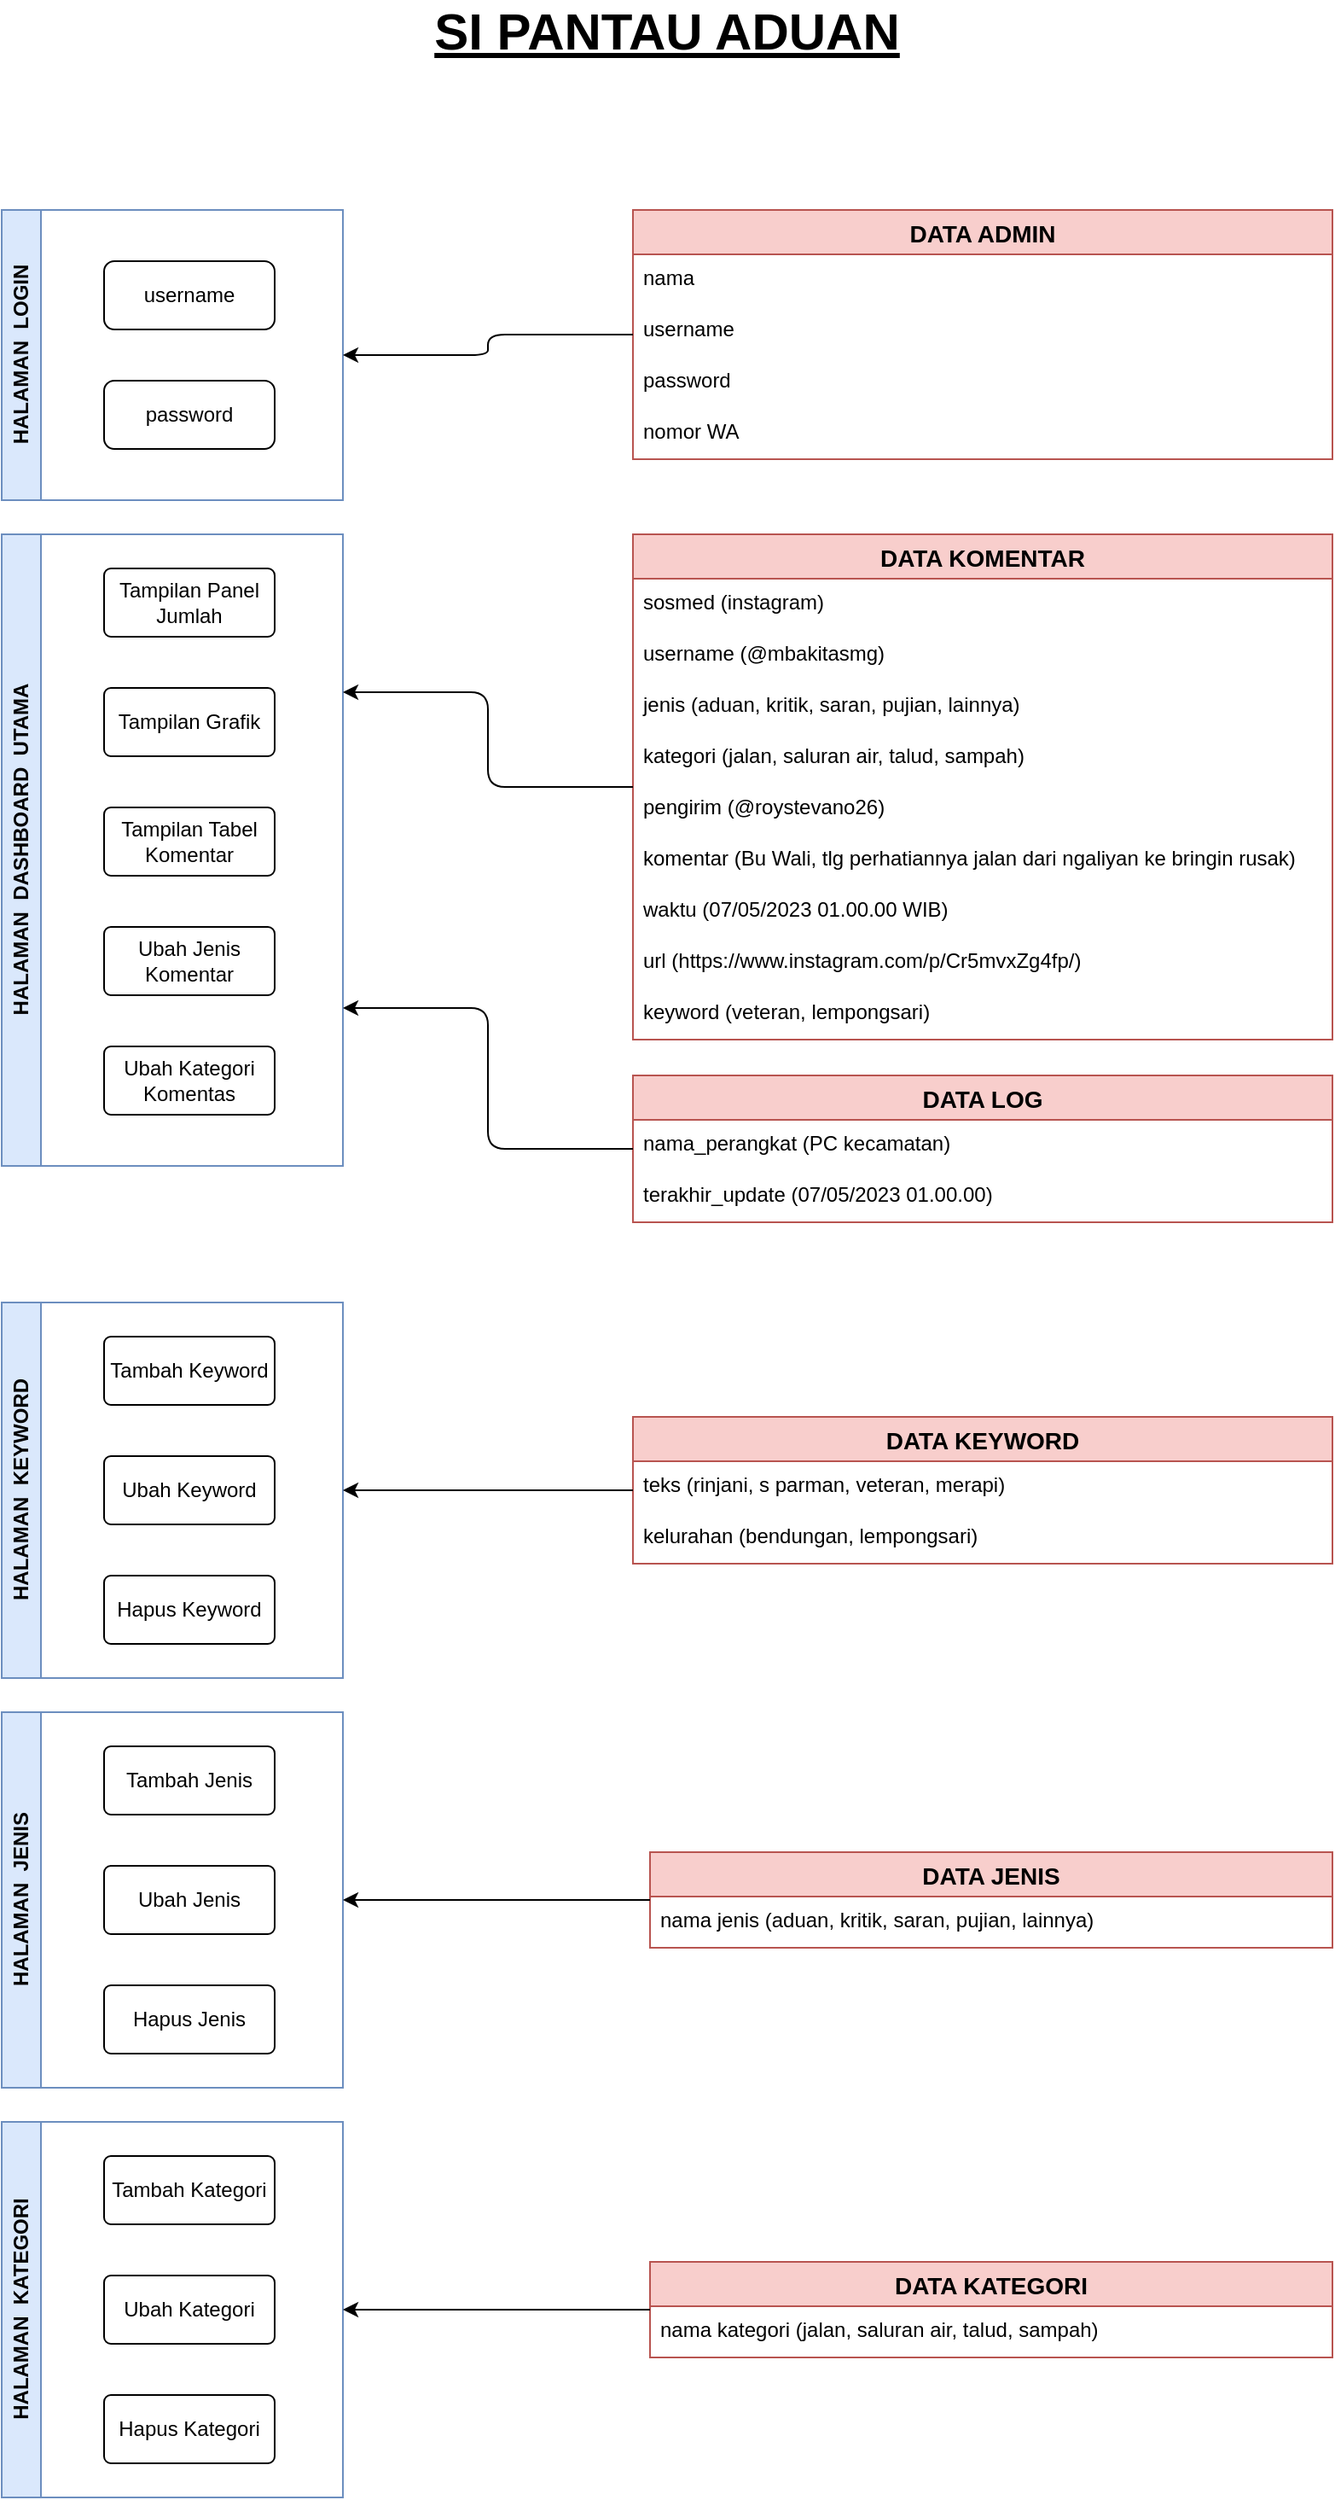 <mxfile version="20.8.23" type="github">
  <diagram name="Page-1" id="fVVjiYOLdEUY9FC_VoC7">
    <mxGraphModel dx="1434" dy="1888" grid="1" gridSize="10" guides="1" tooltips="1" connect="1" arrows="1" fold="1" page="1" pageScale="1" pageWidth="850" pageHeight="1100" math="0" shadow="0">
      <root>
        <mxCell id="0" />
        <mxCell id="1" parent="0" />
        <mxCell id="ikwo513gBpJAwrxkAki0-43" value="DATA KOMENTAR" style="swimlane;fontStyle=1;childLayout=stackLayout;horizontal=1;startSize=26;horizontalStack=0;resizeParent=1;resizeParentMax=0;resizeLast=0;collapsible=1;marginBottom=0;align=center;fontSize=14;fillColor=#f8cecc;strokeColor=#b85450;" vertex="1" parent="1">
          <mxGeometry x="405" y="-170" width="410" height="296" as="geometry" />
        </mxCell>
        <mxCell id="ikwo513gBpJAwrxkAki0-44" value="sosmed (instagram)" style="text;strokeColor=none;fillColor=none;spacingLeft=4;spacingRight=4;overflow=hidden;rotatable=0;points=[[0,0.5],[1,0.5]];portConstraint=eastwest;fontSize=12;" vertex="1" parent="ikwo513gBpJAwrxkAki0-43">
          <mxGeometry y="26" width="410" height="30" as="geometry" />
        </mxCell>
        <mxCell id="ikwo513gBpJAwrxkAki0-45" value="username (@mbakitasmg)" style="text;strokeColor=none;fillColor=none;spacingLeft=4;spacingRight=4;overflow=hidden;rotatable=0;points=[[0,0.5],[1,0.5]];portConstraint=eastwest;fontSize=12;" vertex="1" parent="ikwo513gBpJAwrxkAki0-43">
          <mxGeometry y="56" width="410" height="30" as="geometry" />
        </mxCell>
        <mxCell id="ikwo513gBpJAwrxkAki0-46" value="jenis (aduan, kritik, saran, pujian, lainnya)" style="text;strokeColor=none;fillColor=none;spacingLeft=4;spacingRight=4;overflow=hidden;rotatable=0;points=[[0,0.5],[1,0.5]];portConstraint=eastwest;fontSize=12;" vertex="1" parent="ikwo513gBpJAwrxkAki0-43">
          <mxGeometry y="86" width="410" height="30" as="geometry" />
        </mxCell>
        <mxCell id="ikwo513gBpJAwrxkAki0-47" value="kategori (jalan, saluran air, talud, sampah)" style="text;strokeColor=none;fillColor=none;spacingLeft=4;spacingRight=4;overflow=hidden;rotatable=0;points=[[0,0.5],[1,0.5]];portConstraint=eastwest;fontSize=12;" vertex="1" parent="ikwo513gBpJAwrxkAki0-43">
          <mxGeometry y="116" width="410" height="30" as="geometry" />
        </mxCell>
        <mxCell id="ikwo513gBpJAwrxkAki0-49" value="pengirim (@roystevano26)" style="text;strokeColor=none;fillColor=none;spacingLeft=4;spacingRight=4;overflow=hidden;rotatable=0;points=[[0,0.5],[1,0.5]];portConstraint=eastwest;fontSize=12;" vertex="1" parent="ikwo513gBpJAwrxkAki0-43">
          <mxGeometry y="146" width="410" height="30" as="geometry" />
        </mxCell>
        <mxCell id="ikwo513gBpJAwrxkAki0-50" value="komentar (Bu Wali, tlg perhatiannya jalan dari ngaliyan ke bringin rusak)" style="text;strokeColor=none;fillColor=none;spacingLeft=4;spacingRight=4;overflow=hidden;rotatable=0;points=[[0,0.5],[1,0.5]];portConstraint=eastwest;fontSize=12;" vertex="1" parent="ikwo513gBpJAwrxkAki0-43">
          <mxGeometry y="176" width="410" height="30" as="geometry" />
        </mxCell>
        <mxCell id="ikwo513gBpJAwrxkAki0-51" value="waktu (07/05/2023 01.00.00 WIB)" style="text;strokeColor=none;fillColor=none;spacingLeft=4;spacingRight=4;overflow=hidden;rotatable=0;points=[[0,0.5],[1,0.5]];portConstraint=eastwest;fontSize=12;" vertex="1" parent="ikwo513gBpJAwrxkAki0-43">
          <mxGeometry y="206" width="410" height="30" as="geometry" />
        </mxCell>
        <mxCell id="ikwo513gBpJAwrxkAki0-52" value="url (https://www.instagram.com/p/Cr5mvxZg4fp/)" style="text;strokeColor=none;fillColor=none;spacingLeft=4;spacingRight=4;overflow=hidden;rotatable=0;points=[[0,0.5],[1,0.5]];portConstraint=eastwest;fontSize=12;" vertex="1" parent="ikwo513gBpJAwrxkAki0-43">
          <mxGeometry y="236" width="410" height="30" as="geometry" />
        </mxCell>
        <mxCell id="ikwo513gBpJAwrxkAki0-75" value="keyword (veteran, lempongsari)" style="text;strokeColor=none;fillColor=none;spacingLeft=4;spacingRight=4;overflow=hidden;rotatable=0;points=[[0,0.5],[1,0.5]];portConstraint=eastwest;fontSize=12;" vertex="1" parent="ikwo513gBpJAwrxkAki0-43">
          <mxGeometry y="266" width="410" height="30" as="geometry" />
        </mxCell>
        <mxCell id="ikwo513gBpJAwrxkAki0-56" value="HALAMAN&amp;nbsp; LOGIN" style="swimlane;horizontal=0;whiteSpace=wrap;html=1;rounded=0;fillColor=#dae8fc;strokeColor=#6c8ebf;" vertex="1" parent="1">
          <mxGeometry x="35" y="-360" width="200" height="170" as="geometry">
            <mxRectangle x="10" y="-360" width="40" height="130" as="alternateBounds" />
          </mxGeometry>
        </mxCell>
        <mxCell id="ikwo513gBpJAwrxkAki0-13" value="username" style="whiteSpace=wrap;html=1;align=center;rounded=1;" vertex="1" parent="ikwo513gBpJAwrxkAki0-56">
          <mxGeometry x="60" y="30" width="100" height="40" as="geometry" />
        </mxCell>
        <mxCell id="ikwo513gBpJAwrxkAki0-14" value="password" style="whiteSpace=wrap;html=1;align=center;rounded=1;" vertex="1" parent="ikwo513gBpJAwrxkAki0-56">
          <mxGeometry x="60" y="100" width="100" height="40" as="geometry" />
        </mxCell>
        <mxCell id="ikwo513gBpJAwrxkAki0-59" value="DATA ADMIN" style="swimlane;fontStyle=1;childLayout=stackLayout;horizontal=1;startSize=26;horizontalStack=0;resizeParent=1;resizeParentMax=0;resizeLast=0;collapsible=1;marginBottom=0;align=center;fontSize=14;fillColor=#f8cecc;strokeColor=#b85450;" vertex="1" parent="1">
          <mxGeometry x="405" y="-360" width="410" height="146" as="geometry" />
        </mxCell>
        <mxCell id="ikwo513gBpJAwrxkAki0-60" value="nama" style="text;strokeColor=none;fillColor=none;spacingLeft=4;spacingRight=4;overflow=hidden;rotatable=0;points=[[0,0.5],[1,0.5]];portConstraint=eastwest;fontSize=12;" vertex="1" parent="ikwo513gBpJAwrxkAki0-59">
          <mxGeometry y="26" width="410" height="30" as="geometry" />
        </mxCell>
        <mxCell id="ikwo513gBpJAwrxkAki0-61" value="username" style="text;strokeColor=none;fillColor=none;spacingLeft=4;spacingRight=4;overflow=hidden;rotatable=0;points=[[0,0.5],[1,0.5]];portConstraint=eastwest;fontSize=12;" vertex="1" parent="ikwo513gBpJAwrxkAki0-59">
          <mxGeometry y="56" width="410" height="30" as="geometry" />
        </mxCell>
        <mxCell id="ikwo513gBpJAwrxkAki0-62" value="password" style="text;strokeColor=none;fillColor=none;spacingLeft=4;spacingRight=4;overflow=hidden;rotatable=0;points=[[0,0.5],[1,0.5]];portConstraint=eastwest;fontSize=12;" vertex="1" parent="ikwo513gBpJAwrxkAki0-59">
          <mxGeometry y="86" width="410" height="30" as="geometry" />
        </mxCell>
        <mxCell id="ikwo513gBpJAwrxkAki0-63" value="nomor WA" style="text;strokeColor=none;fillColor=none;spacingLeft=4;spacingRight=4;overflow=hidden;rotatable=0;points=[[0,0.5],[1,0.5]];portConstraint=eastwest;fontSize=12;" vertex="1" parent="ikwo513gBpJAwrxkAki0-59">
          <mxGeometry y="116" width="410" height="30" as="geometry" />
        </mxCell>
        <mxCell id="ikwo513gBpJAwrxkAki0-64" value="HALAMAN&amp;nbsp; DASHBOARD&amp;nbsp; UTAMA" style="swimlane;horizontal=0;whiteSpace=wrap;html=1;rounded=0;fillColor=#dae8fc;strokeColor=#6c8ebf;" vertex="1" parent="1">
          <mxGeometry x="35" y="-170" width="200" height="370" as="geometry" />
        </mxCell>
        <mxCell id="ikwo513gBpJAwrxkAki0-40" value="Tampilan Grafik" style="rounded=1;arcSize=10;whiteSpace=wrap;html=1;align=center;" vertex="1" parent="ikwo513gBpJAwrxkAki0-64">
          <mxGeometry x="60" y="90" width="100" height="40" as="geometry" />
        </mxCell>
        <mxCell id="ikwo513gBpJAwrxkAki0-39" value="Tampilan Tabel Komentar" style="rounded=1;arcSize=10;whiteSpace=wrap;html=1;align=center;" vertex="1" parent="ikwo513gBpJAwrxkAki0-64">
          <mxGeometry x="60" y="160" width="100" height="40" as="geometry" />
        </mxCell>
        <mxCell id="ikwo513gBpJAwrxkAki0-65" value="Tampilan Panel Jumlah" style="rounded=1;arcSize=10;whiteSpace=wrap;html=1;align=center;" vertex="1" parent="ikwo513gBpJAwrxkAki0-64">
          <mxGeometry x="60" y="20" width="100" height="40" as="geometry" />
        </mxCell>
        <mxCell id="ikwo513gBpJAwrxkAki0-92" value="Ubah Jenis Komentar" style="rounded=1;arcSize=10;whiteSpace=wrap;html=1;align=center;" vertex="1" parent="ikwo513gBpJAwrxkAki0-64">
          <mxGeometry x="60" y="230" width="100" height="40" as="geometry" />
        </mxCell>
        <mxCell id="ikwo513gBpJAwrxkAki0-93" value="Ubah Kategori Komentas" style="rounded=1;arcSize=10;whiteSpace=wrap;html=1;align=center;" vertex="1" parent="ikwo513gBpJAwrxkAki0-64">
          <mxGeometry x="60" y="300" width="100" height="40" as="geometry" />
        </mxCell>
        <mxCell id="ikwo513gBpJAwrxkAki0-66" value="DATA LOG" style="swimlane;fontStyle=1;childLayout=stackLayout;horizontal=1;startSize=26;horizontalStack=0;resizeParent=1;resizeParentMax=0;resizeLast=0;collapsible=1;marginBottom=0;align=center;fontSize=14;fillColor=#f8cecc;strokeColor=#b85450;" vertex="1" parent="1">
          <mxGeometry x="405" y="147" width="410" height="86" as="geometry" />
        </mxCell>
        <mxCell id="ikwo513gBpJAwrxkAki0-67" value="nama_perangkat (PC kecamatan)" style="text;strokeColor=none;fillColor=none;spacingLeft=4;spacingRight=4;overflow=hidden;rotatable=0;points=[[0,0.5],[1,0.5]];portConstraint=eastwest;fontSize=12;" vertex="1" parent="ikwo513gBpJAwrxkAki0-66">
          <mxGeometry y="26" width="410" height="30" as="geometry" />
        </mxCell>
        <mxCell id="ikwo513gBpJAwrxkAki0-68" value="terakhir_update (07/05/2023 01.00.00)" style="text;strokeColor=none;fillColor=none;spacingLeft=4;spacingRight=4;overflow=hidden;rotatable=0;points=[[0,0.5],[1,0.5]];portConstraint=eastwest;fontSize=12;" vertex="1" parent="ikwo513gBpJAwrxkAki0-66">
          <mxGeometry y="56" width="410" height="30" as="geometry" />
        </mxCell>
        <mxCell id="ikwo513gBpJAwrxkAki0-71" value="HALAMAN&amp;nbsp; KEYWORD" style="swimlane;horizontal=0;whiteSpace=wrap;html=1;rounded=0;fillColor=#dae8fc;strokeColor=#6c8ebf;" vertex="1" parent="1">
          <mxGeometry x="35" y="280" width="200" height="220" as="geometry" />
        </mxCell>
        <mxCell id="ikwo513gBpJAwrxkAki0-16" value="Tambah Keyword" style="rounded=1;arcSize=10;whiteSpace=wrap;html=1;align=center;" vertex="1" parent="ikwo513gBpJAwrxkAki0-71">
          <mxGeometry x="60" y="20" width="100" height="40" as="geometry" />
        </mxCell>
        <mxCell id="ikwo513gBpJAwrxkAki0-20" value="Ubah Keyword" style="rounded=1;arcSize=10;whiteSpace=wrap;html=1;align=center;" vertex="1" parent="ikwo513gBpJAwrxkAki0-71">
          <mxGeometry x="60" y="90" width="100" height="40" as="geometry" />
        </mxCell>
        <mxCell id="ikwo513gBpJAwrxkAki0-21" value="Hapus Keyword" style="rounded=1;arcSize=10;whiteSpace=wrap;html=1;align=center;" vertex="1" parent="ikwo513gBpJAwrxkAki0-71">
          <mxGeometry x="60" y="160" width="100" height="40" as="geometry" />
        </mxCell>
        <mxCell id="ikwo513gBpJAwrxkAki0-72" value="DATA KEYWORD" style="swimlane;fontStyle=1;childLayout=stackLayout;horizontal=1;startSize=26;horizontalStack=0;resizeParent=1;resizeParentMax=0;resizeLast=0;collapsible=1;marginBottom=0;align=center;fontSize=14;fillColor=#f8cecc;strokeColor=#b85450;" vertex="1" parent="1">
          <mxGeometry x="405" y="347" width="410" height="86" as="geometry" />
        </mxCell>
        <mxCell id="ikwo513gBpJAwrxkAki0-73" value="teks (rinjani, s parman, veteran, merapi)" style="text;strokeColor=none;fillColor=none;spacingLeft=4;spacingRight=4;overflow=hidden;rotatable=0;points=[[0,0.5],[1,0.5]];portConstraint=eastwest;fontSize=12;" vertex="1" parent="ikwo513gBpJAwrxkAki0-72">
          <mxGeometry y="26" width="410" height="30" as="geometry" />
        </mxCell>
        <mxCell id="ikwo513gBpJAwrxkAki0-76" value="kelurahan (bendungan, lempongsari)" style="text;strokeColor=none;fillColor=none;spacingLeft=4;spacingRight=4;overflow=hidden;rotatable=0;points=[[0,0.5],[1,0.5]];portConstraint=eastwest;fontSize=12;" vertex="1" parent="ikwo513gBpJAwrxkAki0-72">
          <mxGeometry y="56" width="410" height="30" as="geometry" />
        </mxCell>
        <mxCell id="ikwo513gBpJAwrxkAki0-77" value="HALAMAN&amp;nbsp; JENIS" style="swimlane;horizontal=0;whiteSpace=wrap;html=1;rounded=0;fillColor=#dae8fc;strokeColor=#6c8ebf;" vertex="1" parent="1">
          <mxGeometry x="35" y="520" width="200" height="220" as="geometry" />
        </mxCell>
        <mxCell id="ikwo513gBpJAwrxkAki0-78" value="Tambah Jenis" style="rounded=1;arcSize=10;whiteSpace=wrap;html=1;align=center;" vertex="1" parent="ikwo513gBpJAwrxkAki0-77">
          <mxGeometry x="60" y="20" width="100" height="40" as="geometry" />
        </mxCell>
        <mxCell id="ikwo513gBpJAwrxkAki0-79" value="Ubah Jenis" style="rounded=1;arcSize=10;whiteSpace=wrap;html=1;align=center;" vertex="1" parent="ikwo513gBpJAwrxkAki0-77">
          <mxGeometry x="60" y="90" width="100" height="40" as="geometry" />
        </mxCell>
        <mxCell id="ikwo513gBpJAwrxkAki0-80" value="Hapus Jenis" style="rounded=1;arcSize=10;whiteSpace=wrap;html=1;align=center;" vertex="1" parent="ikwo513gBpJAwrxkAki0-77">
          <mxGeometry x="60" y="160" width="100" height="40" as="geometry" />
        </mxCell>
        <mxCell id="ikwo513gBpJAwrxkAki0-81" value="DATA JENIS" style="swimlane;fontStyle=1;childLayout=stackLayout;horizontal=1;startSize=26;horizontalStack=0;resizeParent=1;resizeParentMax=0;resizeLast=0;collapsible=1;marginBottom=0;align=center;fontSize=14;fillColor=#f8cecc;strokeColor=#b85450;" vertex="1" parent="1">
          <mxGeometry x="415" y="602" width="400" height="56" as="geometry" />
        </mxCell>
        <mxCell id="ikwo513gBpJAwrxkAki0-82" value="nama jenis (aduan, kritik, saran, pujian, lainnya)" style="text;strokeColor=none;fillColor=none;spacingLeft=4;spacingRight=4;overflow=hidden;rotatable=0;points=[[0,0.5],[1,0.5]];portConstraint=eastwest;fontSize=12;" vertex="1" parent="ikwo513gBpJAwrxkAki0-81">
          <mxGeometry y="26" width="400" height="30" as="geometry" />
        </mxCell>
        <mxCell id="ikwo513gBpJAwrxkAki0-84" value="HALAMAN&amp;nbsp; KATEGORI" style="swimlane;horizontal=0;whiteSpace=wrap;html=1;rounded=0;fillColor=#dae8fc;strokeColor=#6c8ebf;" vertex="1" parent="1">
          <mxGeometry x="35" y="760" width="200" height="220" as="geometry" />
        </mxCell>
        <mxCell id="ikwo513gBpJAwrxkAki0-85" value="Tambah Kategori" style="rounded=1;arcSize=10;whiteSpace=wrap;html=1;align=center;" vertex="1" parent="ikwo513gBpJAwrxkAki0-84">
          <mxGeometry x="60" y="20" width="100" height="40" as="geometry" />
        </mxCell>
        <mxCell id="ikwo513gBpJAwrxkAki0-86" value="Ubah Kategori" style="rounded=1;arcSize=10;whiteSpace=wrap;html=1;align=center;" vertex="1" parent="ikwo513gBpJAwrxkAki0-84">
          <mxGeometry x="60" y="90" width="100" height="40" as="geometry" />
        </mxCell>
        <mxCell id="ikwo513gBpJAwrxkAki0-87" value="Hapus Kategori" style="rounded=1;arcSize=10;whiteSpace=wrap;html=1;align=center;" vertex="1" parent="ikwo513gBpJAwrxkAki0-84">
          <mxGeometry x="60" y="160" width="100" height="40" as="geometry" />
        </mxCell>
        <mxCell id="ikwo513gBpJAwrxkAki0-88" value="DATA KATEGORI" style="swimlane;fontStyle=1;childLayout=stackLayout;horizontal=1;startSize=26;horizontalStack=0;resizeParent=1;resizeParentMax=0;resizeLast=0;collapsible=1;marginBottom=0;align=center;fontSize=14;fillColor=#f8cecc;strokeColor=#b85450;" vertex="1" parent="1">
          <mxGeometry x="415" y="842" width="400" height="56" as="geometry" />
        </mxCell>
        <mxCell id="ikwo513gBpJAwrxkAki0-89" value="nama kategori (jalan, saluran air, talud, sampah)" style="text;strokeColor=none;fillColor=none;spacingLeft=4;spacingRight=4;overflow=hidden;rotatable=0;points=[[0,0.5],[1,0.5]];portConstraint=eastwest;fontSize=12;" vertex="1" parent="ikwo513gBpJAwrxkAki0-88">
          <mxGeometry y="26" width="400" height="30" as="geometry" />
        </mxCell>
        <mxCell id="ikwo513gBpJAwrxkAki0-90" style="edgeStyle=orthogonalEdgeStyle;rounded=1;orthogonalLoop=1;jettySize=auto;html=1;entryX=1;entryY=0.5;entryDx=0;entryDy=0;" edge="1" parent="1" source="ikwo513gBpJAwrxkAki0-59" target="ikwo513gBpJAwrxkAki0-56">
          <mxGeometry relative="1" as="geometry" />
        </mxCell>
        <mxCell id="ikwo513gBpJAwrxkAki0-91" style="edgeStyle=orthogonalEdgeStyle;rounded=1;orthogonalLoop=1;jettySize=auto;html=1;entryX=1;entryY=0.25;entryDx=0;entryDy=0;" edge="1" parent="1" source="ikwo513gBpJAwrxkAki0-43" target="ikwo513gBpJAwrxkAki0-64">
          <mxGeometry relative="1" as="geometry" />
        </mxCell>
        <mxCell id="ikwo513gBpJAwrxkAki0-94" style="edgeStyle=orthogonalEdgeStyle;rounded=1;orthogonalLoop=1;jettySize=auto;html=1;entryX=1;entryY=0.75;entryDx=0;entryDy=0;" edge="1" parent="1" source="ikwo513gBpJAwrxkAki0-66" target="ikwo513gBpJAwrxkAki0-64">
          <mxGeometry relative="1" as="geometry" />
        </mxCell>
        <mxCell id="ikwo513gBpJAwrxkAki0-95" style="edgeStyle=orthogonalEdgeStyle;rounded=1;orthogonalLoop=1;jettySize=auto;html=1;entryX=1;entryY=0.5;entryDx=0;entryDy=0;" edge="1" parent="1" source="ikwo513gBpJAwrxkAki0-72" target="ikwo513gBpJAwrxkAki0-71">
          <mxGeometry relative="1" as="geometry" />
        </mxCell>
        <mxCell id="ikwo513gBpJAwrxkAki0-96" style="edgeStyle=orthogonalEdgeStyle;rounded=1;orthogonalLoop=1;jettySize=auto;html=1;entryX=1;entryY=0.5;entryDx=0;entryDy=0;" edge="1" parent="1" source="ikwo513gBpJAwrxkAki0-81" target="ikwo513gBpJAwrxkAki0-77">
          <mxGeometry relative="1" as="geometry" />
        </mxCell>
        <mxCell id="ikwo513gBpJAwrxkAki0-97" style="edgeStyle=orthogonalEdgeStyle;rounded=1;orthogonalLoop=1;jettySize=auto;html=1;entryX=1;entryY=0.5;entryDx=0;entryDy=0;" edge="1" parent="1" source="ikwo513gBpJAwrxkAki0-88" target="ikwo513gBpJAwrxkAki0-84">
          <mxGeometry relative="1" as="geometry" />
        </mxCell>
        <mxCell id="ikwo513gBpJAwrxkAki0-98" value="SI PANTAU ADUAN" style="text;html=1;strokeColor=none;fillColor=none;align=center;verticalAlign=middle;whiteSpace=wrap;rounded=0;fontSize=30;fontStyle=5" vertex="1" parent="1">
          <mxGeometry x="255" y="-480" width="340" height="30" as="geometry" />
        </mxCell>
      </root>
    </mxGraphModel>
  </diagram>
</mxfile>
